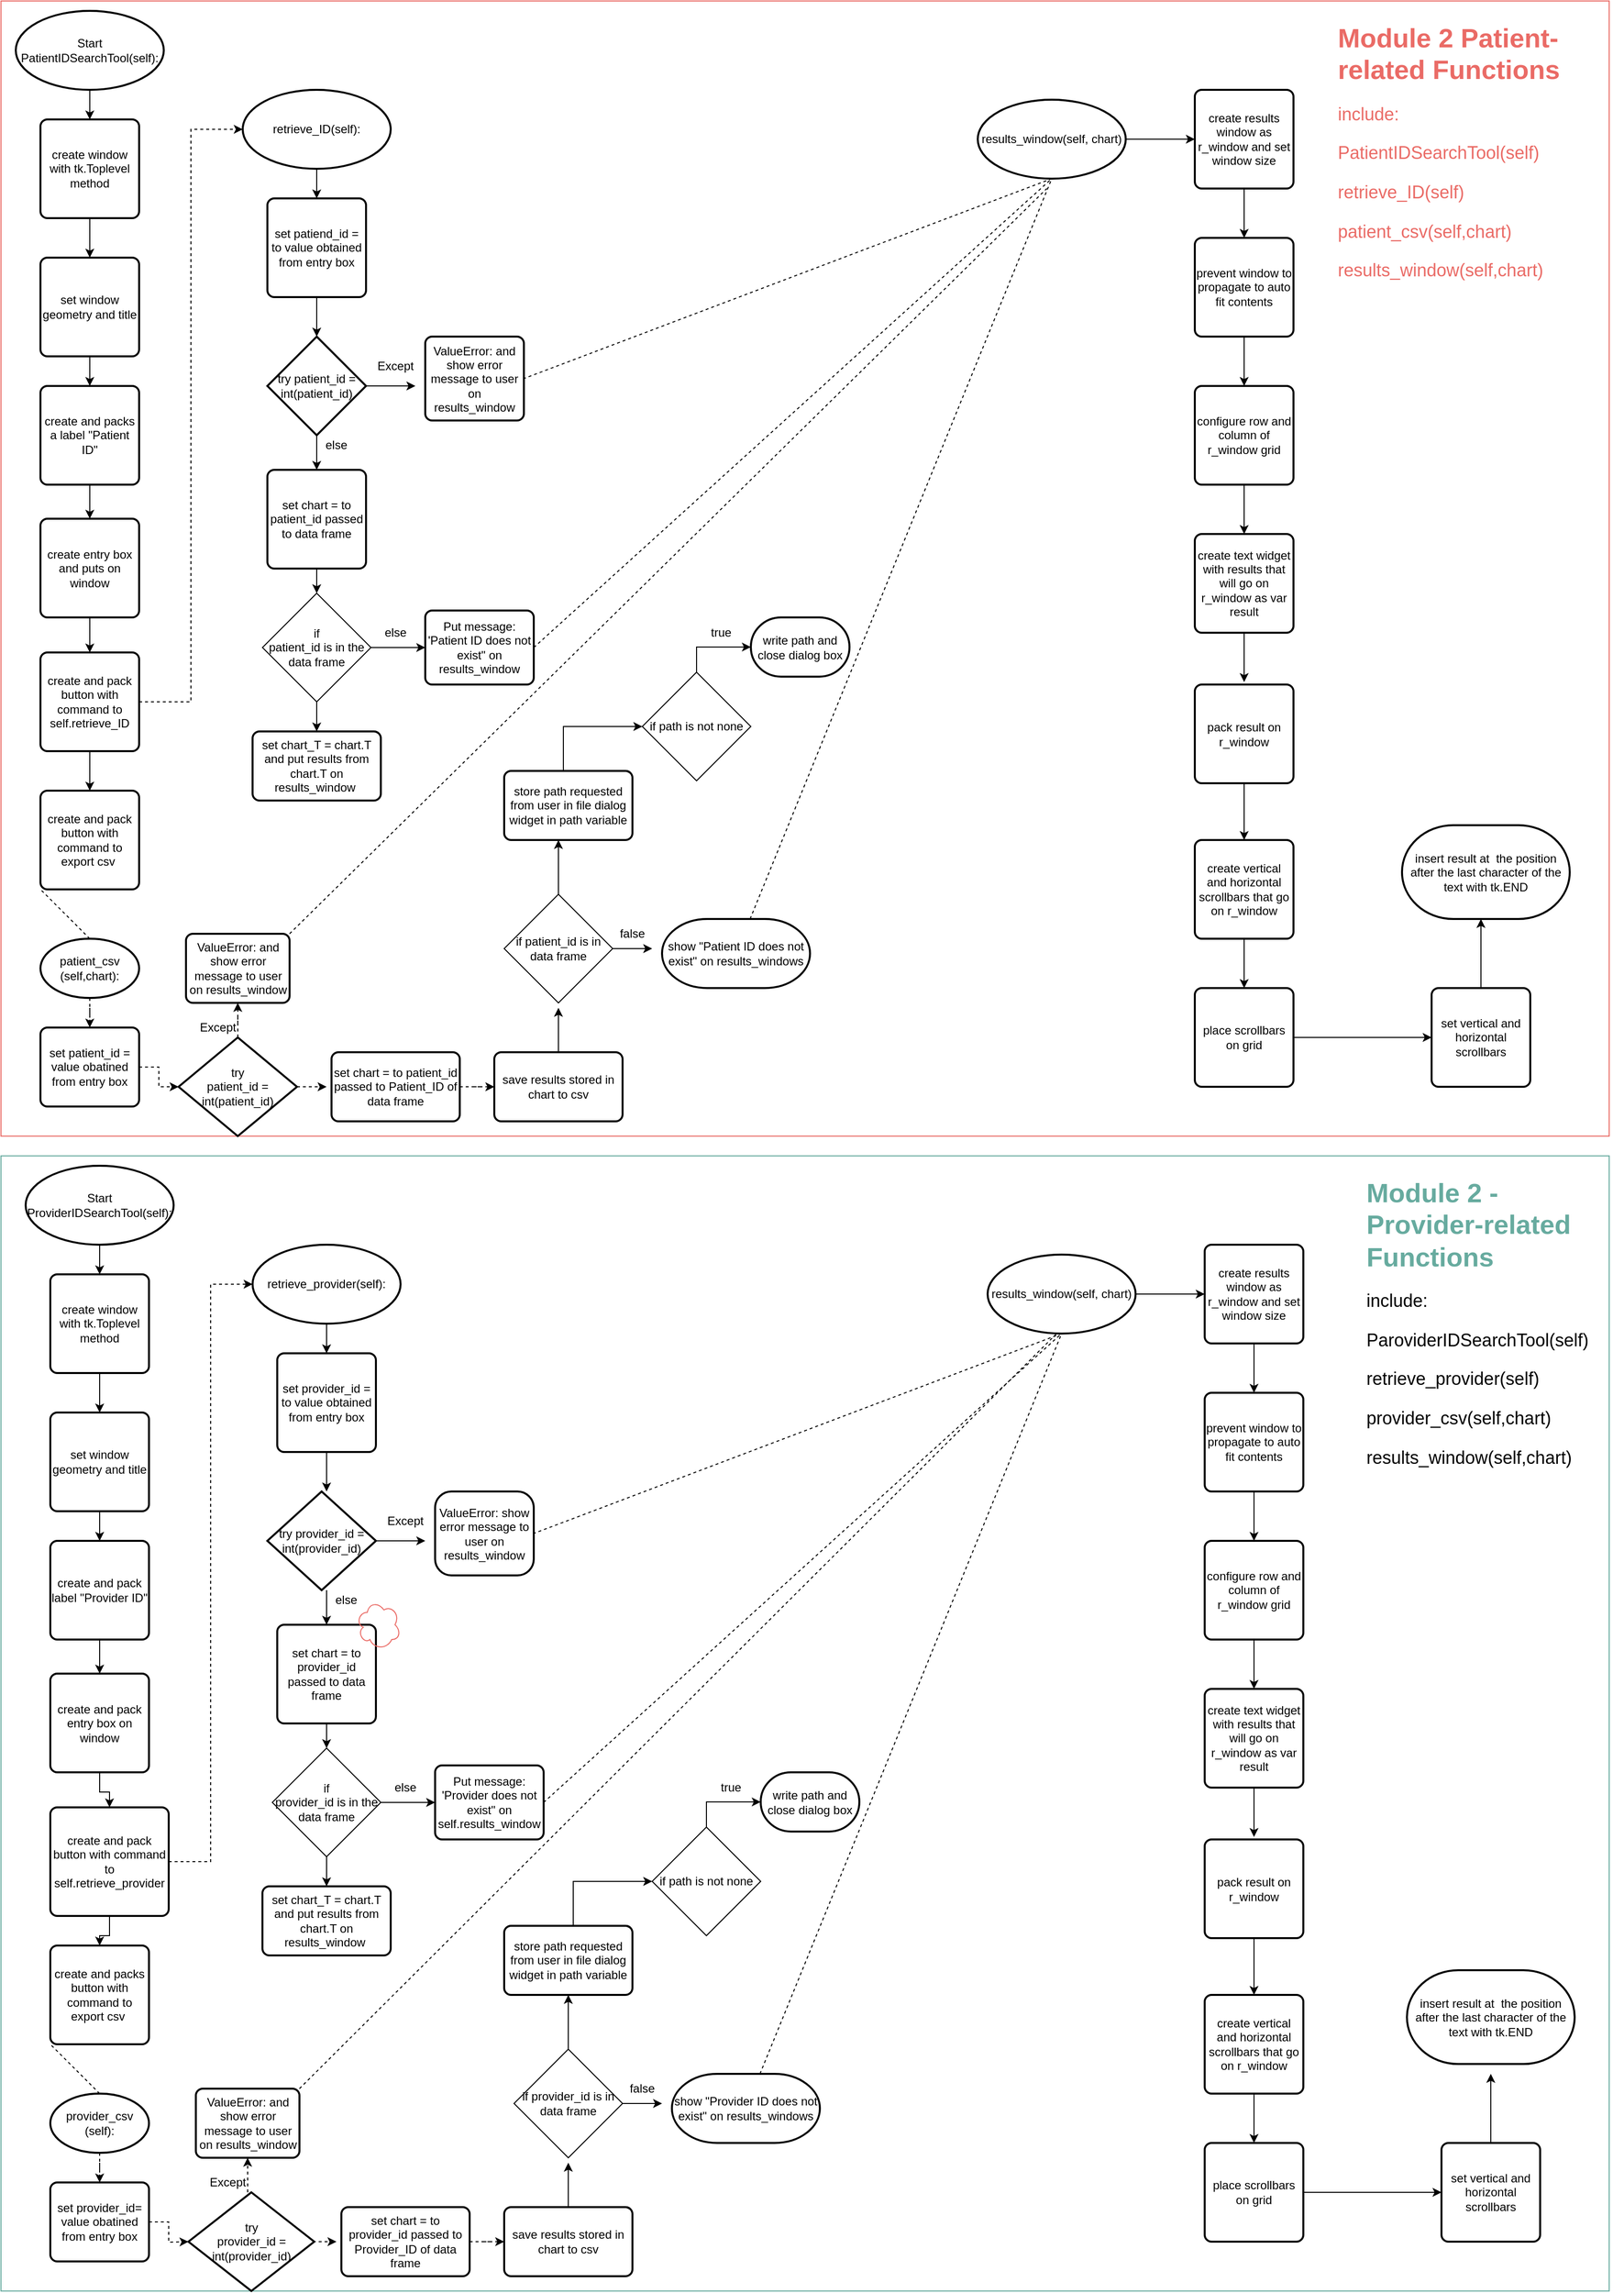 <mxfile version="13.7.7" type="github">
  <diagram id="C5RBs43oDa-KdzZeNtuy" name="Page-1">
    <mxGraphModel dx="2436" dy="1872" grid="1" gridSize="10" guides="1" tooltips="1" connect="1" arrows="1" fold="1" page="1" pageScale="1" pageWidth="827" pageHeight="1169" math="0" shadow="0">
      <root>
        <mxCell id="WIyWlLk6GJQsqaUBKTNV-0" />
        <mxCell id="WIyWlLk6GJQsqaUBKTNV-1" parent="WIyWlLk6GJQsqaUBKTNV-0" />
        <mxCell id="54fz8cjKadsP2ye5OsTs-280" value="&lt;br&gt;" style="rounded=0;whiteSpace=wrap;html=1;sketch=0;fontSize=18;labelBackgroundColor=none;fillColor=none;strokeColor=#67AB9F;" vertex="1" parent="WIyWlLk6GJQsqaUBKTNV-1">
          <mxGeometry x="10" y="1180" width="1630" height="1150" as="geometry" />
        </mxCell>
        <mxCell id="54fz8cjKadsP2ye5OsTs-284" value="&lt;br&gt;&lt;br&gt;&lt;div style=&quot;color: rgb(212 , 212 , 212) ; background-color: rgb(30 , 30 , 30) ; font-family: &amp;#34;consolas&amp;#34; , &amp;#34;courier new&amp;#34; , monospace ; font-weight: normal ; font-size: 14px ; line-height: 19px&quot;&gt;&lt;div&gt;&lt;br&gt;&lt;/div&gt;&lt;/div&gt;&lt;br&gt;" style="rounded=0;whiteSpace=wrap;html=1;sketch=0;fontSize=18;labelBackgroundColor=none;fillColor=none;strokeColor=#EA6B66;" vertex="1" parent="WIyWlLk6GJQsqaUBKTNV-1">
          <mxGeometry x="10" y="10" width="1630" height="1150" as="geometry" />
        </mxCell>
        <mxCell id="54fz8cjKadsP2ye5OsTs-17" style="edgeStyle=orthogonalEdgeStyle;rounded=0;orthogonalLoop=1;jettySize=auto;html=1;entryX=0.5;entryY=0;entryDx=0;entryDy=0;" edge="1" parent="WIyWlLk6GJQsqaUBKTNV-1" source="54fz8cjKadsP2ye5OsTs-0" target="54fz8cjKadsP2ye5OsTs-9">
          <mxGeometry relative="1" as="geometry" />
        </mxCell>
        <mxCell id="54fz8cjKadsP2ye5OsTs-0" value="&lt;div&gt;Start&lt;br&gt;PatientIDSearchTool(self): &lt;br&gt;&lt;/div&gt;" style="strokeWidth=2;html=1;shape=mxgraph.flowchart.start_1;whiteSpace=wrap;" vertex="1" parent="WIyWlLk6GJQsqaUBKTNV-1">
          <mxGeometry x="25" y="20" width="150" height="80" as="geometry" />
        </mxCell>
        <mxCell id="54fz8cjKadsP2ye5OsTs-16" style="edgeStyle=orthogonalEdgeStyle;rounded=0;orthogonalLoop=1;jettySize=auto;html=1;entryX=0.5;entryY=0;entryDx=0;entryDy=0;" edge="1" parent="WIyWlLk6GJQsqaUBKTNV-1" source="54fz8cjKadsP2ye5OsTs-3" target="54fz8cjKadsP2ye5OsTs-7">
          <mxGeometry relative="1" as="geometry" />
        </mxCell>
        <mxCell id="54fz8cjKadsP2ye5OsTs-3" value="create entry box and puts on window" style="rounded=1;whiteSpace=wrap;html=1;absoluteArcSize=1;arcSize=14;strokeWidth=2;" vertex="1" parent="WIyWlLk6GJQsqaUBKTNV-1">
          <mxGeometry x="50" y="534.5" width="100" height="100" as="geometry" />
        </mxCell>
        <mxCell id="54fz8cjKadsP2ye5OsTs-4" value="create and pack button with command to export csv&amp;nbsp; " style="rounded=1;whiteSpace=wrap;html=1;absoluteArcSize=1;arcSize=14;strokeWidth=2;" vertex="1" parent="WIyWlLk6GJQsqaUBKTNV-1">
          <mxGeometry x="50" y="810" width="100" height="100" as="geometry" />
        </mxCell>
        <mxCell id="54fz8cjKadsP2ye5OsTs-20" style="edgeStyle=orthogonalEdgeStyle;rounded=0;orthogonalLoop=1;jettySize=auto;html=1;entryX=0.5;entryY=0;entryDx=0;entryDy=0;" edge="1" parent="WIyWlLk6GJQsqaUBKTNV-1" source="54fz8cjKadsP2ye5OsTs-7" target="54fz8cjKadsP2ye5OsTs-4">
          <mxGeometry relative="1" as="geometry" />
        </mxCell>
        <mxCell id="54fz8cjKadsP2ye5OsTs-50" style="edgeStyle=orthogonalEdgeStyle;rounded=0;orthogonalLoop=1;jettySize=auto;html=1;exitX=1;exitY=0.5;exitDx=0;exitDy=0;entryX=0;entryY=0.5;entryDx=0;entryDy=0;entryPerimeter=0;dashed=1;" edge="1" parent="WIyWlLk6GJQsqaUBKTNV-1" source="54fz8cjKadsP2ye5OsTs-7" target="54fz8cjKadsP2ye5OsTs-23">
          <mxGeometry relative="1" as="geometry" />
        </mxCell>
        <mxCell id="54fz8cjKadsP2ye5OsTs-7" value="&lt;div&gt;create and pack button with command to&lt;/div&gt;&lt;div&gt;self.retrieve_ID &lt;/div&gt;" style="rounded=1;whiteSpace=wrap;html=1;absoluteArcSize=1;arcSize=14;strokeWidth=2;" vertex="1" parent="WIyWlLk6GJQsqaUBKTNV-1">
          <mxGeometry x="50" y="670" width="100" height="100" as="geometry" />
        </mxCell>
        <mxCell id="54fz8cjKadsP2ye5OsTs-14" style="edgeStyle=orthogonalEdgeStyle;rounded=0;orthogonalLoop=1;jettySize=auto;html=1;entryX=0.5;entryY=0;entryDx=0;entryDy=0;" edge="1" parent="WIyWlLk6GJQsqaUBKTNV-1" source="54fz8cjKadsP2ye5OsTs-8" target="54fz8cjKadsP2ye5OsTs-3">
          <mxGeometry relative="1" as="geometry" />
        </mxCell>
        <mxCell id="54fz8cjKadsP2ye5OsTs-8" value="create and packs a label &quot;Patient ID&quot;" style="rounded=1;whiteSpace=wrap;html=1;absoluteArcSize=1;arcSize=14;strokeWidth=2;" vertex="1" parent="WIyWlLk6GJQsqaUBKTNV-1">
          <mxGeometry x="50" y="400" width="100" height="100" as="geometry" />
        </mxCell>
        <mxCell id="54fz8cjKadsP2ye5OsTs-12" style="edgeStyle=orthogonalEdgeStyle;rounded=0;orthogonalLoop=1;jettySize=auto;html=1;entryX=0.5;entryY=0;entryDx=0;entryDy=0;" edge="1" parent="WIyWlLk6GJQsqaUBKTNV-1" source="54fz8cjKadsP2ye5OsTs-9" target="54fz8cjKadsP2ye5OsTs-10">
          <mxGeometry relative="1" as="geometry" />
        </mxCell>
        <mxCell id="54fz8cjKadsP2ye5OsTs-9" value="create window with tk.Toplevel method" style="rounded=1;whiteSpace=wrap;html=1;absoluteArcSize=1;arcSize=14;strokeWidth=2;" vertex="1" parent="WIyWlLk6GJQsqaUBKTNV-1">
          <mxGeometry x="50" y="130" width="100" height="100" as="geometry" />
        </mxCell>
        <mxCell id="54fz8cjKadsP2ye5OsTs-13" style="edgeStyle=orthogonalEdgeStyle;rounded=0;orthogonalLoop=1;jettySize=auto;html=1;entryX=0.5;entryY=0;entryDx=0;entryDy=0;" edge="1" parent="WIyWlLk6GJQsqaUBKTNV-1" source="54fz8cjKadsP2ye5OsTs-10" target="54fz8cjKadsP2ye5OsTs-8">
          <mxGeometry relative="1" as="geometry" />
        </mxCell>
        <mxCell id="54fz8cjKadsP2ye5OsTs-10" value="set window geometry and title" style="rounded=1;whiteSpace=wrap;html=1;absoluteArcSize=1;arcSize=14;strokeWidth=2;" vertex="1" parent="WIyWlLk6GJQsqaUBKTNV-1">
          <mxGeometry x="50" y="270" width="100" height="100" as="geometry" />
        </mxCell>
        <mxCell id="54fz8cjKadsP2ye5OsTs-32" style="edgeStyle=orthogonalEdgeStyle;rounded=0;orthogonalLoop=1;jettySize=auto;html=1;entryX=0.5;entryY=0;entryDx=0;entryDy=0;" edge="1" parent="WIyWlLk6GJQsqaUBKTNV-1" source="54fz8cjKadsP2ye5OsTs-23" target="54fz8cjKadsP2ye5OsTs-24">
          <mxGeometry relative="1" as="geometry" />
        </mxCell>
        <mxCell id="54fz8cjKadsP2ye5OsTs-23" value="&lt;div&gt;retrieve_ID(self): &lt;br&gt;&lt;/div&gt;" style="strokeWidth=2;html=1;shape=mxgraph.flowchart.start_1;whiteSpace=wrap;" vertex="1" parent="WIyWlLk6GJQsqaUBKTNV-1">
          <mxGeometry x="255" y="100" width="150" height="80" as="geometry" />
        </mxCell>
        <mxCell id="54fz8cjKadsP2ye5OsTs-31" style="edgeStyle=orthogonalEdgeStyle;rounded=0;orthogonalLoop=1;jettySize=auto;html=1;entryX=0.5;entryY=0;entryDx=0;entryDy=0;" edge="1" parent="WIyWlLk6GJQsqaUBKTNV-1" source="54fz8cjKadsP2ye5OsTs-24">
          <mxGeometry relative="1" as="geometry">
            <mxPoint x="330" y="350" as="targetPoint" />
          </mxGeometry>
        </mxCell>
        <mxCell id="54fz8cjKadsP2ye5OsTs-24" value="set patiend_id = to value obtained from entry box " style="rounded=1;whiteSpace=wrap;html=1;absoluteArcSize=1;arcSize=14;strokeWidth=2;" vertex="1" parent="WIyWlLk6GJQsqaUBKTNV-1">
          <mxGeometry x="280" y="210" width="100" height="100" as="geometry" />
        </mxCell>
        <mxCell id="54fz8cjKadsP2ye5OsTs-29" style="edgeStyle=orthogonalEdgeStyle;rounded=0;orthogonalLoop=1;jettySize=auto;html=1;entryX=0.5;entryY=0;entryDx=0;entryDy=0;" edge="1" parent="WIyWlLk6GJQsqaUBKTNV-1" source="54fz8cjKadsP2ye5OsTs-27">
          <mxGeometry relative="1" as="geometry">
            <mxPoint x="330" y="610" as="targetPoint" />
          </mxGeometry>
        </mxCell>
        <mxCell id="54fz8cjKadsP2ye5OsTs-27" value="set chart = to patient_id passed to data frame " style="rounded=1;whiteSpace=wrap;html=1;absoluteArcSize=1;arcSize=14;strokeWidth=2;" vertex="1" parent="WIyWlLk6GJQsqaUBKTNV-1">
          <mxGeometry x="280" y="485" width="100" height="100" as="geometry" />
        </mxCell>
        <mxCell id="54fz8cjKadsP2ye5OsTs-30" style="edgeStyle=orthogonalEdgeStyle;rounded=0;orthogonalLoop=1;jettySize=auto;html=1;entryX=0.5;entryY=0;entryDx=0;entryDy=0;" edge="1" parent="WIyWlLk6GJQsqaUBKTNV-1" target="54fz8cjKadsP2ye5OsTs-27">
          <mxGeometry relative="1" as="geometry">
            <mxPoint x="330" y="450" as="sourcePoint" />
          </mxGeometry>
        </mxCell>
        <mxCell id="54fz8cjKadsP2ye5OsTs-34" style="edgeStyle=orthogonalEdgeStyle;rounded=0;orthogonalLoop=1;jettySize=auto;html=1;" edge="1" parent="WIyWlLk6GJQsqaUBKTNV-1" source="54fz8cjKadsP2ye5OsTs-33">
          <mxGeometry relative="1" as="geometry">
            <mxPoint x="430" y="400" as="targetPoint" />
          </mxGeometry>
        </mxCell>
        <mxCell id="54fz8cjKadsP2ye5OsTs-33" value="try patient_id = int(patient_id)" style="strokeWidth=2;html=1;shape=mxgraph.flowchart.decision;whiteSpace=wrap;" vertex="1" parent="WIyWlLk6GJQsqaUBKTNV-1">
          <mxGeometry x="280" y="350" width="100" height="100" as="geometry" />
        </mxCell>
        <mxCell id="54fz8cjKadsP2ye5OsTs-36" value="Except" style="text;html=1;strokeColor=none;fillColor=none;align=center;verticalAlign=middle;whiteSpace=wrap;rounded=0;" vertex="1" parent="WIyWlLk6GJQsqaUBKTNV-1">
          <mxGeometry x="390" y="370" width="40" height="20" as="geometry" />
        </mxCell>
        <mxCell id="54fz8cjKadsP2ye5OsTs-38" value="ValueError: and show error message to user on results_window" style="rounded=1;whiteSpace=wrap;html=1;absoluteArcSize=1;arcSize=14;strokeWidth=2;" vertex="1" parent="WIyWlLk6GJQsqaUBKTNV-1">
          <mxGeometry x="440" y="350" width="100" height="85" as="geometry" />
        </mxCell>
        <mxCell id="54fz8cjKadsP2ye5OsTs-39" value="else" style="text;html=1;strokeColor=none;fillColor=none;align=center;verticalAlign=middle;whiteSpace=wrap;rounded=0;" vertex="1" parent="WIyWlLk6GJQsqaUBKTNV-1">
          <mxGeometry x="330" y="435" width="40" height="50" as="geometry" />
        </mxCell>
        <mxCell id="54fz8cjKadsP2ye5OsTs-42" style="edgeStyle=orthogonalEdgeStyle;rounded=0;orthogonalLoop=1;jettySize=auto;html=1;" edge="1" parent="WIyWlLk6GJQsqaUBKTNV-1" source="54fz8cjKadsP2ye5OsTs-41">
          <mxGeometry relative="1" as="geometry">
            <mxPoint x="330" y="750" as="targetPoint" />
          </mxGeometry>
        </mxCell>
        <mxCell id="54fz8cjKadsP2ye5OsTs-45" style="edgeStyle=orthogonalEdgeStyle;rounded=0;orthogonalLoop=1;jettySize=auto;html=1;" edge="1" parent="WIyWlLk6GJQsqaUBKTNV-1" source="54fz8cjKadsP2ye5OsTs-41" target="54fz8cjKadsP2ye5OsTs-44">
          <mxGeometry relative="1" as="geometry" />
        </mxCell>
        <mxCell id="54fz8cjKadsP2ye5OsTs-41" value="&lt;div&gt;if &lt;br&gt;&lt;/div&gt;&lt;div&gt;patient_id is in the data frame &lt;/div&gt;" style="rhombus;whiteSpace=wrap;html=1;" vertex="1" parent="WIyWlLk6GJQsqaUBKTNV-1">
          <mxGeometry x="275" y="610" width="110" height="110" as="geometry" />
        </mxCell>
        <mxCell id="54fz8cjKadsP2ye5OsTs-43" value="&lt;div&gt;set chart_T = chart.T&lt;/div&gt;&lt;div&gt;and put results from chart.T on results_window&amp;nbsp; &lt;/div&gt;" style="rounded=1;whiteSpace=wrap;html=1;absoluteArcSize=1;arcSize=14;strokeWidth=2;" vertex="1" parent="WIyWlLk6GJQsqaUBKTNV-1">
          <mxGeometry x="265" y="750" width="130" height="70" as="geometry" />
        </mxCell>
        <mxCell id="54fz8cjKadsP2ye5OsTs-44" value="Put message: &#39;Patient ID does not exist&quot; on results_window" style="rounded=1;whiteSpace=wrap;html=1;absoluteArcSize=1;arcSize=14;strokeWidth=2;" vertex="1" parent="WIyWlLk6GJQsqaUBKTNV-1">
          <mxGeometry x="440" y="627.5" width="110" height="75" as="geometry" />
        </mxCell>
        <mxCell id="54fz8cjKadsP2ye5OsTs-46" value="else" style="text;html=1;strokeColor=none;fillColor=none;align=center;verticalAlign=middle;whiteSpace=wrap;rounded=0;" vertex="1" parent="WIyWlLk6GJQsqaUBKTNV-1">
          <mxGeometry x="390" y="640" width="40" height="20" as="geometry" />
        </mxCell>
        <mxCell id="54fz8cjKadsP2ye5OsTs-56" style="edgeStyle=orthogonalEdgeStyle;rounded=0;orthogonalLoop=1;jettySize=auto;html=1;entryX=0.5;entryY=0;entryDx=0;entryDy=0;dashed=1;" edge="1" parent="WIyWlLk6GJQsqaUBKTNV-1" source="54fz8cjKadsP2ye5OsTs-48" target="54fz8cjKadsP2ye5OsTs-51">
          <mxGeometry relative="1" as="geometry" />
        </mxCell>
        <mxCell id="54fz8cjKadsP2ye5OsTs-48" value="&lt;div&gt;patient_csv&lt;/div&gt;&lt;div&gt;(self,chart):&lt;/div&gt;" style="strokeWidth=2;html=1;shape=mxgraph.flowchart.start_1;whiteSpace=wrap;" vertex="1" parent="WIyWlLk6GJQsqaUBKTNV-1">
          <mxGeometry x="50" y="960" width="100" height="60" as="geometry" />
        </mxCell>
        <mxCell id="54fz8cjKadsP2ye5OsTs-58" style="edgeStyle=orthogonalEdgeStyle;rounded=0;orthogonalLoop=1;jettySize=auto;html=1;dashed=1;" edge="1" parent="WIyWlLk6GJQsqaUBKTNV-1" source="54fz8cjKadsP2ye5OsTs-51" target="54fz8cjKadsP2ye5OsTs-57">
          <mxGeometry relative="1" as="geometry" />
        </mxCell>
        <mxCell id="54fz8cjKadsP2ye5OsTs-51" value="set patient_id = value obatined from entry box" style="rounded=1;whiteSpace=wrap;html=1;absoluteArcSize=1;arcSize=14;strokeWidth=2;" vertex="1" parent="WIyWlLk6GJQsqaUBKTNV-1">
          <mxGeometry x="50" y="1050" width="100" height="80" as="geometry" />
        </mxCell>
        <mxCell id="54fz8cjKadsP2ye5OsTs-52" value="ValueError: and show error message to user on results_window" style="rounded=1;whiteSpace=wrap;html=1;absoluteArcSize=1;arcSize=14;strokeWidth=2;" vertex="1" parent="WIyWlLk6GJQsqaUBKTNV-1">
          <mxGeometry x="197.5" y="955" width="105" height="70" as="geometry" />
        </mxCell>
        <mxCell id="54fz8cjKadsP2ye5OsTs-68" style="edgeStyle=orthogonalEdgeStyle;rounded=0;orthogonalLoop=1;jettySize=auto;html=1;" edge="1" parent="WIyWlLk6GJQsqaUBKTNV-1" source="54fz8cjKadsP2ye5OsTs-54">
          <mxGeometry relative="1" as="geometry">
            <mxPoint x="575" y="1030" as="targetPoint" />
          </mxGeometry>
        </mxCell>
        <mxCell id="54fz8cjKadsP2ye5OsTs-54" value="save results stored in chart to csv" style="rounded=1;whiteSpace=wrap;html=1;absoluteArcSize=1;arcSize=14;strokeWidth=2;" vertex="1" parent="WIyWlLk6GJQsqaUBKTNV-1">
          <mxGeometry x="510" y="1075" width="130" height="70" as="geometry" />
        </mxCell>
        <mxCell id="54fz8cjKadsP2ye5OsTs-65" style="edgeStyle=orthogonalEdgeStyle;rounded=0;orthogonalLoop=1;jettySize=auto;html=1;entryX=0;entryY=0.5;entryDx=0;entryDy=0;dashed=1;" edge="1" parent="WIyWlLk6GJQsqaUBKTNV-1" source="54fz8cjKadsP2ye5OsTs-55" target="54fz8cjKadsP2ye5OsTs-54">
          <mxGeometry relative="1" as="geometry" />
        </mxCell>
        <mxCell id="54fz8cjKadsP2ye5OsTs-55" value="set chart = to patient_id passed to Patient_ID of data frame" style="rounded=1;whiteSpace=wrap;html=1;absoluteArcSize=1;arcSize=14;strokeWidth=2;" vertex="1" parent="WIyWlLk6GJQsqaUBKTNV-1">
          <mxGeometry x="345" y="1075" width="130" height="70" as="geometry" />
        </mxCell>
        <mxCell id="54fz8cjKadsP2ye5OsTs-59" style="edgeStyle=orthogonalEdgeStyle;rounded=0;orthogonalLoop=1;jettySize=auto;html=1;entryX=0.5;entryY=1;entryDx=0;entryDy=0;dashed=1;" edge="1" parent="WIyWlLk6GJQsqaUBKTNV-1" source="54fz8cjKadsP2ye5OsTs-57" target="54fz8cjKadsP2ye5OsTs-52">
          <mxGeometry relative="1" as="geometry" />
        </mxCell>
        <mxCell id="54fz8cjKadsP2ye5OsTs-64" style="edgeStyle=orthogonalEdgeStyle;rounded=0;orthogonalLoop=1;jettySize=auto;html=1;dashed=1;" edge="1" parent="WIyWlLk6GJQsqaUBKTNV-1" source="54fz8cjKadsP2ye5OsTs-57">
          <mxGeometry relative="1" as="geometry">
            <mxPoint x="340" y="1110" as="targetPoint" />
          </mxGeometry>
        </mxCell>
        <mxCell id="54fz8cjKadsP2ye5OsTs-57" value="&lt;div&gt;try&lt;/div&gt;&lt;div&gt;patient_id = int(patient_id)&lt;br&gt;&lt;/div&gt;" style="strokeWidth=2;html=1;shape=mxgraph.flowchart.decision;whiteSpace=wrap;" vertex="1" parent="WIyWlLk6GJQsqaUBKTNV-1">
          <mxGeometry x="190" y="1060" width="120" height="100" as="geometry" />
        </mxCell>
        <mxCell id="54fz8cjKadsP2ye5OsTs-60" value="Except" style="text;html=1;strokeColor=none;fillColor=none;align=center;verticalAlign=middle;whiteSpace=wrap;rounded=0;" vertex="1" parent="WIyWlLk6GJQsqaUBKTNV-1">
          <mxGeometry x="210" y="1040" width="40" height="20" as="geometry" />
        </mxCell>
        <mxCell id="54fz8cjKadsP2ye5OsTs-71" style="edgeStyle=orthogonalEdgeStyle;rounded=0;orthogonalLoop=1;jettySize=auto;html=1;entryX=0;entryY=0.5;entryDx=0;entryDy=0;" edge="1" parent="WIyWlLk6GJQsqaUBKTNV-1" source="54fz8cjKadsP2ye5OsTs-66">
          <mxGeometry relative="1" as="geometry">
            <mxPoint x="670" y="970" as="targetPoint" />
          </mxGeometry>
        </mxCell>
        <mxCell id="54fz8cjKadsP2ye5OsTs-74" style="edgeStyle=orthogonalEdgeStyle;rounded=0;orthogonalLoop=1;jettySize=auto;html=1;" edge="1" parent="WIyWlLk6GJQsqaUBKTNV-1" source="54fz8cjKadsP2ye5OsTs-66">
          <mxGeometry relative="1" as="geometry">
            <mxPoint x="575" y="860" as="targetPoint" />
          </mxGeometry>
        </mxCell>
        <mxCell id="54fz8cjKadsP2ye5OsTs-66" value="if patient_id is in data frame" style="rhombus;whiteSpace=wrap;html=1;" vertex="1" parent="WIyWlLk6GJQsqaUBKTNV-1">
          <mxGeometry x="520" y="915" width="110" height="110" as="geometry" />
        </mxCell>
        <mxCell id="54fz8cjKadsP2ye5OsTs-67" value="" style="endArrow=none;dashed=1;html=1;entryX=0;entryY=1;entryDx=0;entryDy=0;exitX=0.5;exitY=0;exitDx=0;exitDy=0;exitPerimeter=0;" edge="1" parent="WIyWlLk6GJQsqaUBKTNV-1" source="54fz8cjKadsP2ye5OsTs-48" target="54fz8cjKadsP2ye5OsTs-4">
          <mxGeometry width="50" height="50" relative="1" as="geometry">
            <mxPoint x="-30" y="980" as="sourcePoint" />
            <mxPoint x="20" y="930" as="targetPoint" />
          </mxGeometry>
        </mxCell>
        <mxCell id="54fz8cjKadsP2ye5OsTs-72" value="false" style="text;html=1;strokeColor=none;fillColor=none;align=center;verticalAlign=middle;whiteSpace=wrap;rounded=0;" vertex="1" parent="WIyWlLk6GJQsqaUBKTNV-1">
          <mxGeometry x="630" y="930" width="40" height="50" as="geometry" />
        </mxCell>
        <mxCell id="54fz8cjKadsP2ye5OsTs-79" style="edgeStyle=orthogonalEdgeStyle;rounded=0;orthogonalLoop=1;jettySize=auto;html=1;" edge="1" parent="WIyWlLk6GJQsqaUBKTNV-1" target="54fz8cjKadsP2ye5OsTs-78">
          <mxGeometry relative="1" as="geometry">
            <mxPoint x="580" y="790" as="sourcePoint" />
            <Array as="points">
              <mxPoint x="580" y="745" />
            </Array>
          </mxGeometry>
        </mxCell>
        <mxCell id="54fz8cjKadsP2ye5OsTs-93" style="edgeStyle=orthogonalEdgeStyle;rounded=0;orthogonalLoop=1;jettySize=auto;html=1;entryX=0;entryY=0.5;entryDx=0;entryDy=0;entryPerimeter=0;" edge="1" parent="WIyWlLk6GJQsqaUBKTNV-1" source="54fz8cjKadsP2ye5OsTs-78" target="54fz8cjKadsP2ye5OsTs-83">
          <mxGeometry relative="1" as="geometry">
            <Array as="points">
              <mxPoint x="715" y="664" />
            </Array>
          </mxGeometry>
        </mxCell>
        <mxCell id="54fz8cjKadsP2ye5OsTs-78" value="if path is not none" style="rhombus;whiteSpace=wrap;html=1;" vertex="1" parent="WIyWlLk6GJQsqaUBKTNV-1">
          <mxGeometry x="660" y="690" width="110" height="110" as="geometry" />
        </mxCell>
        <mxCell id="54fz8cjKadsP2ye5OsTs-82" value="true" style="text;html=1;strokeColor=none;fillColor=none;align=center;verticalAlign=middle;whiteSpace=wrap;rounded=0;" vertex="1" parent="WIyWlLk6GJQsqaUBKTNV-1">
          <mxGeometry x="720" y="640" width="40" height="20" as="geometry" />
        </mxCell>
        <mxCell id="54fz8cjKadsP2ye5OsTs-83" value="write path and close dialog box" style="strokeWidth=2;html=1;shape=mxgraph.flowchart.terminator;whiteSpace=wrap;" vertex="1" parent="WIyWlLk6GJQsqaUBKTNV-1">
          <mxGeometry x="770" y="634.5" width="100" height="60" as="geometry" />
        </mxCell>
        <mxCell id="54fz8cjKadsP2ye5OsTs-85" value="show &quot;Patient ID does not exist&quot; on results_windows" style="strokeWidth=2;html=1;shape=mxgraph.flowchart.terminator;whiteSpace=wrap;" vertex="1" parent="WIyWlLk6GJQsqaUBKTNV-1">
          <mxGeometry x="680" y="940" width="150" height="70" as="geometry" />
        </mxCell>
        <mxCell id="54fz8cjKadsP2ye5OsTs-109" style="edgeStyle=orthogonalEdgeStyle;rounded=0;orthogonalLoop=1;jettySize=auto;html=1;entryX=0;entryY=0.5;entryDx=0;entryDy=0;" edge="1" parent="WIyWlLk6GJQsqaUBKTNV-1" source="54fz8cjKadsP2ye5OsTs-86" target="54fz8cjKadsP2ye5OsTs-98">
          <mxGeometry relative="1" as="geometry" />
        </mxCell>
        <mxCell id="54fz8cjKadsP2ye5OsTs-86" value="results_window(self, chart)" style="strokeWidth=2;html=1;shape=mxgraph.flowchart.start_1;whiteSpace=wrap;" vertex="1" parent="WIyWlLk6GJQsqaUBKTNV-1">
          <mxGeometry x="1000" y="110" width="150" height="80" as="geometry" />
        </mxCell>
        <mxCell id="54fz8cjKadsP2ye5OsTs-88" value="" style="endArrow=none;dashed=1;html=1;entryX=1;entryY=0.5;entryDx=0;entryDy=0;" edge="1" parent="WIyWlLk6GJQsqaUBKTNV-1" target="54fz8cjKadsP2ye5OsTs-38">
          <mxGeometry width="50" height="50" relative="1" as="geometry">
            <mxPoint x="1075" y="190" as="sourcePoint" />
            <mxPoint x="300" y="420" as="targetPoint" />
          </mxGeometry>
        </mxCell>
        <mxCell id="54fz8cjKadsP2ye5OsTs-90" value="" style="endArrow=none;dashed=1;html=1;exitX=1;exitY=0.5;exitDx=0;exitDy=0;entryX=0.5;entryY=1;entryDx=0;entryDy=0;entryPerimeter=0;" edge="1" parent="WIyWlLk6GJQsqaUBKTNV-1" source="54fz8cjKadsP2ye5OsTs-44" target="54fz8cjKadsP2ye5OsTs-86">
          <mxGeometry width="50" height="50" relative="1" as="geometry">
            <mxPoint x="640" y="540" as="sourcePoint" />
            <mxPoint x="690" y="490" as="targetPoint" />
          </mxGeometry>
        </mxCell>
        <mxCell id="54fz8cjKadsP2ye5OsTs-91" value="" style="endArrow=none;dashed=1;html=1;" edge="1" parent="WIyWlLk6GJQsqaUBKTNV-1" source="54fz8cjKadsP2ye5OsTs-85">
          <mxGeometry width="50" height="50" relative="1" as="geometry">
            <mxPoint x="640" y="740" as="sourcePoint" />
            <mxPoint x="1075" y="190" as="targetPoint" />
          </mxGeometry>
        </mxCell>
        <mxCell id="54fz8cjKadsP2ye5OsTs-114" style="edgeStyle=orthogonalEdgeStyle;rounded=0;orthogonalLoop=1;jettySize=auto;html=1;entryX=0.5;entryY=0;entryDx=0;entryDy=0;" edge="1" parent="WIyWlLk6GJQsqaUBKTNV-1" source="54fz8cjKadsP2ye5OsTs-94" target="54fz8cjKadsP2ye5OsTs-104">
          <mxGeometry relative="1" as="geometry" />
        </mxCell>
        <mxCell id="54fz8cjKadsP2ye5OsTs-94" value="pack result on r_window" style="rounded=1;whiteSpace=wrap;html=1;absoluteArcSize=1;arcSize=14;strokeWidth=2;" vertex="1" parent="WIyWlLk6GJQsqaUBKTNV-1">
          <mxGeometry x="1220" y="702.5" width="100" height="100" as="geometry" />
        </mxCell>
        <mxCell id="54fz8cjKadsP2ye5OsTs-113" style="edgeStyle=orthogonalEdgeStyle;rounded=0;orthogonalLoop=1;jettySize=auto;html=1;" edge="1" parent="WIyWlLk6GJQsqaUBKTNV-1" source="54fz8cjKadsP2ye5OsTs-95">
          <mxGeometry relative="1" as="geometry">
            <mxPoint x="1270" y="700" as="targetPoint" />
          </mxGeometry>
        </mxCell>
        <mxCell id="54fz8cjKadsP2ye5OsTs-95" value="create text widget with results that will go on r_window as var result" style="rounded=1;whiteSpace=wrap;html=1;absoluteArcSize=1;arcSize=14;strokeWidth=2;" vertex="1" parent="WIyWlLk6GJQsqaUBKTNV-1">
          <mxGeometry x="1220" y="550" width="100" height="100" as="geometry" />
        </mxCell>
        <mxCell id="54fz8cjKadsP2ye5OsTs-112" style="edgeStyle=orthogonalEdgeStyle;rounded=0;orthogonalLoop=1;jettySize=auto;html=1;entryX=0.5;entryY=0;entryDx=0;entryDy=0;" edge="1" parent="WIyWlLk6GJQsqaUBKTNV-1" source="54fz8cjKadsP2ye5OsTs-96" target="54fz8cjKadsP2ye5OsTs-95">
          <mxGeometry relative="1" as="geometry" />
        </mxCell>
        <mxCell id="54fz8cjKadsP2ye5OsTs-96" value="configure row and column of r_window grid" style="rounded=1;whiteSpace=wrap;html=1;absoluteArcSize=1;arcSize=14;strokeWidth=2;" vertex="1" parent="WIyWlLk6GJQsqaUBKTNV-1">
          <mxGeometry x="1220" y="400" width="100" height="100" as="geometry" />
        </mxCell>
        <mxCell id="54fz8cjKadsP2ye5OsTs-111" style="edgeStyle=orthogonalEdgeStyle;rounded=0;orthogonalLoop=1;jettySize=auto;html=1;entryX=0.5;entryY=0;entryDx=0;entryDy=0;" edge="1" parent="WIyWlLk6GJQsqaUBKTNV-1" source="54fz8cjKadsP2ye5OsTs-97" target="54fz8cjKadsP2ye5OsTs-96">
          <mxGeometry relative="1" as="geometry" />
        </mxCell>
        <mxCell id="54fz8cjKadsP2ye5OsTs-97" value="prevent window to propagate to auto fit contents" style="rounded=1;whiteSpace=wrap;html=1;absoluteArcSize=1;arcSize=14;strokeWidth=2;" vertex="1" parent="WIyWlLk6GJQsqaUBKTNV-1">
          <mxGeometry x="1220" y="250" width="100" height="100" as="geometry" />
        </mxCell>
        <mxCell id="54fz8cjKadsP2ye5OsTs-110" style="edgeStyle=orthogonalEdgeStyle;rounded=0;orthogonalLoop=1;jettySize=auto;html=1;entryX=0.5;entryY=0;entryDx=0;entryDy=0;" edge="1" parent="WIyWlLk6GJQsqaUBKTNV-1" source="54fz8cjKadsP2ye5OsTs-98" target="54fz8cjKadsP2ye5OsTs-97">
          <mxGeometry relative="1" as="geometry" />
        </mxCell>
        <mxCell id="54fz8cjKadsP2ye5OsTs-98" value="create results window as r_window and set window size" style="rounded=1;whiteSpace=wrap;html=1;absoluteArcSize=1;arcSize=14;strokeWidth=2;" vertex="1" parent="WIyWlLk6GJQsqaUBKTNV-1">
          <mxGeometry x="1220" y="100" width="100" height="100" as="geometry" />
        </mxCell>
        <mxCell id="54fz8cjKadsP2ye5OsTs-115" style="edgeStyle=orthogonalEdgeStyle;rounded=0;orthogonalLoop=1;jettySize=auto;html=1;entryX=0.5;entryY=0;entryDx=0;entryDy=0;" edge="1" parent="WIyWlLk6GJQsqaUBKTNV-1" source="54fz8cjKadsP2ye5OsTs-104" target="54fz8cjKadsP2ye5OsTs-105">
          <mxGeometry relative="1" as="geometry" />
        </mxCell>
        <mxCell id="54fz8cjKadsP2ye5OsTs-104" value="create vertical and horizontal scrollbars that go on r_window " style="rounded=1;whiteSpace=wrap;html=1;absoluteArcSize=1;arcSize=14;strokeWidth=2;" vertex="1" parent="WIyWlLk6GJQsqaUBKTNV-1">
          <mxGeometry x="1220" y="860" width="100" height="100" as="geometry" />
        </mxCell>
        <mxCell id="54fz8cjKadsP2ye5OsTs-116" style="edgeStyle=orthogonalEdgeStyle;rounded=0;orthogonalLoop=1;jettySize=auto;html=1;" edge="1" parent="WIyWlLk6GJQsqaUBKTNV-1" source="54fz8cjKadsP2ye5OsTs-105" target="54fz8cjKadsP2ye5OsTs-108">
          <mxGeometry relative="1" as="geometry" />
        </mxCell>
        <mxCell id="54fz8cjKadsP2ye5OsTs-105" value="place scrollbars on grid" style="rounded=1;whiteSpace=wrap;html=1;absoluteArcSize=1;arcSize=14;strokeWidth=2;" vertex="1" parent="WIyWlLk6GJQsqaUBKTNV-1">
          <mxGeometry x="1220" y="1010" width="100" height="100" as="geometry" />
        </mxCell>
        <mxCell id="54fz8cjKadsP2ye5OsTs-117" style="edgeStyle=orthogonalEdgeStyle;rounded=0;orthogonalLoop=1;jettySize=auto;html=1;entryX=0.5;entryY=1;entryDx=0;entryDy=0;" edge="1" parent="WIyWlLk6GJQsqaUBKTNV-1" source="54fz8cjKadsP2ye5OsTs-108">
          <mxGeometry relative="1" as="geometry">
            <mxPoint x="1510" y="940.0" as="targetPoint" />
          </mxGeometry>
        </mxCell>
        <mxCell id="54fz8cjKadsP2ye5OsTs-108" value="set vertical and horizontal scrollbars " style="rounded=1;whiteSpace=wrap;html=1;absoluteArcSize=1;arcSize=14;strokeWidth=2;" vertex="1" parent="WIyWlLk6GJQsqaUBKTNV-1">
          <mxGeometry x="1460" y="1010" width="100" height="100" as="geometry" />
        </mxCell>
        <mxCell id="54fz8cjKadsP2ye5OsTs-118" value="insert result at&amp;nbsp; &lt;span class=&quot;aCOpRe&quot;&gt;&lt;span&gt;the position after the last character of the text with tk.END&lt;br&gt;&lt;/span&gt;&lt;/span&gt;" style="strokeWidth=2;html=1;shape=mxgraph.flowchart.terminator;whiteSpace=wrap;" vertex="1" parent="WIyWlLk6GJQsqaUBKTNV-1">
          <mxGeometry x="1430" y="845" width="170" height="95" as="geometry" />
        </mxCell>
        <mxCell id="54fz8cjKadsP2ye5OsTs-197" style="edgeStyle=orthogonalEdgeStyle;rounded=0;orthogonalLoop=1;jettySize=auto;html=1;entryX=0.5;entryY=0;entryDx=0;entryDy=0;" edge="1" source="54fz8cjKadsP2ye5OsTs-198" target="54fz8cjKadsP2ye5OsTs-208" parent="WIyWlLk6GJQsqaUBKTNV-1">
          <mxGeometry relative="1" as="geometry" />
        </mxCell>
        <mxCell id="54fz8cjKadsP2ye5OsTs-198" value="&lt;div&gt;Start&lt;br&gt;ProviderIDSearchTool(self): &lt;br&gt;&lt;/div&gt;" style="strokeWidth=2;html=1;shape=mxgraph.flowchart.start_1;whiteSpace=wrap;" vertex="1" parent="WIyWlLk6GJQsqaUBKTNV-1">
          <mxGeometry x="35" y="1190" width="150" height="80" as="geometry" />
        </mxCell>
        <mxCell id="54fz8cjKadsP2ye5OsTs-199" style="edgeStyle=orthogonalEdgeStyle;rounded=0;orthogonalLoop=1;jettySize=auto;html=1;entryX=0.5;entryY=0;entryDx=0;entryDy=0;" edge="1" source="54fz8cjKadsP2ye5OsTs-200" target="54fz8cjKadsP2ye5OsTs-204" parent="WIyWlLk6GJQsqaUBKTNV-1">
          <mxGeometry relative="1" as="geometry" />
        </mxCell>
        <mxCell id="54fz8cjKadsP2ye5OsTs-200" value="create and pack entry box on window" style="rounded=1;whiteSpace=wrap;html=1;absoluteArcSize=1;arcSize=14;strokeWidth=2;" vertex="1" parent="WIyWlLk6GJQsqaUBKTNV-1">
          <mxGeometry x="60" y="1704.5" width="100" height="100" as="geometry" />
        </mxCell>
        <mxCell id="54fz8cjKadsP2ye5OsTs-201" value="create and packs button with command to export csv&amp;nbsp; " style="rounded=1;whiteSpace=wrap;html=1;absoluteArcSize=1;arcSize=14;strokeWidth=2;" vertex="1" parent="WIyWlLk6GJQsqaUBKTNV-1">
          <mxGeometry x="60" y="1980" width="100" height="100" as="geometry" />
        </mxCell>
        <mxCell id="54fz8cjKadsP2ye5OsTs-202" style="edgeStyle=orthogonalEdgeStyle;rounded=0;orthogonalLoop=1;jettySize=auto;html=1;entryX=0.5;entryY=0;entryDx=0;entryDy=0;" edge="1" source="54fz8cjKadsP2ye5OsTs-204" target="54fz8cjKadsP2ye5OsTs-201" parent="WIyWlLk6GJQsqaUBKTNV-1">
          <mxGeometry relative="1" as="geometry" />
        </mxCell>
        <mxCell id="54fz8cjKadsP2ye5OsTs-203" style="edgeStyle=orthogonalEdgeStyle;rounded=0;orthogonalLoop=1;jettySize=auto;html=1;exitX=1;exitY=0.5;exitDx=0;exitDy=0;entryX=0;entryY=0.5;entryDx=0;entryDy=0;entryPerimeter=0;dashed=1;" edge="1" source="54fz8cjKadsP2ye5OsTs-204" target="54fz8cjKadsP2ye5OsTs-212" parent="WIyWlLk6GJQsqaUBKTNV-1">
          <mxGeometry relative="1" as="geometry" />
        </mxCell>
        <mxCell id="54fz8cjKadsP2ye5OsTs-204" value="create and pack button with command to self.retrieve_provider " style="rounded=1;whiteSpace=wrap;html=1;absoluteArcSize=1;arcSize=14;strokeWidth=2;" vertex="1" parent="WIyWlLk6GJQsqaUBKTNV-1">
          <mxGeometry x="60" y="1840" width="120" height="110" as="geometry" />
        </mxCell>
        <mxCell id="54fz8cjKadsP2ye5OsTs-205" style="edgeStyle=orthogonalEdgeStyle;rounded=0;orthogonalLoop=1;jettySize=auto;html=1;entryX=0.5;entryY=0;entryDx=0;entryDy=0;" edge="1" source="54fz8cjKadsP2ye5OsTs-206" target="54fz8cjKadsP2ye5OsTs-200" parent="WIyWlLk6GJQsqaUBKTNV-1">
          <mxGeometry relative="1" as="geometry" />
        </mxCell>
        <mxCell id="54fz8cjKadsP2ye5OsTs-206" value="create and pack label &quot;Provider ID&quot;" style="rounded=1;whiteSpace=wrap;html=1;absoluteArcSize=1;arcSize=14;strokeWidth=2;" vertex="1" parent="WIyWlLk6GJQsqaUBKTNV-1">
          <mxGeometry x="60" y="1570" width="100" height="100" as="geometry" />
        </mxCell>
        <mxCell id="54fz8cjKadsP2ye5OsTs-207" style="edgeStyle=orthogonalEdgeStyle;rounded=0;orthogonalLoop=1;jettySize=auto;html=1;entryX=0.5;entryY=0;entryDx=0;entryDy=0;" edge="1" source="54fz8cjKadsP2ye5OsTs-208" target="54fz8cjKadsP2ye5OsTs-210" parent="WIyWlLk6GJQsqaUBKTNV-1">
          <mxGeometry relative="1" as="geometry" />
        </mxCell>
        <mxCell id="54fz8cjKadsP2ye5OsTs-208" value="create window with tk.Toplevel method" style="rounded=1;whiteSpace=wrap;html=1;absoluteArcSize=1;arcSize=14;strokeWidth=2;" vertex="1" parent="WIyWlLk6GJQsqaUBKTNV-1">
          <mxGeometry x="60" y="1300" width="100" height="100" as="geometry" />
        </mxCell>
        <mxCell id="54fz8cjKadsP2ye5OsTs-209" style="edgeStyle=orthogonalEdgeStyle;rounded=0;orthogonalLoop=1;jettySize=auto;html=1;entryX=0.5;entryY=0;entryDx=0;entryDy=0;" edge="1" source="54fz8cjKadsP2ye5OsTs-210" target="54fz8cjKadsP2ye5OsTs-206" parent="WIyWlLk6GJQsqaUBKTNV-1">
          <mxGeometry relative="1" as="geometry" />
        </mxCell>
        <mxCell id="54fz8cjKadsP2ye5OsTs-210" value="set window geometry and title" style="rounded=1;whiteSpace=wrap;html=1;absoluteArcSize=1;arcSize=14;strokeWidth=2;" vertex="1" parent="WIyWlLk6GJQsqaUBKTNV-1">
          <mxGeometry x="60" y="1440" width="100" height="100" as="geometry" />
        </mxCell>
        <mxCell id="54fz8cjKadsP2ye5OsTs-211" style="edgeStyle=orthogonalEdgeStyle;rounded=0;orthogonalLoop=1;jettySize=auto;html=1;entryX=0.5;entryY=0;entryDx=0;entryDy=0;" edge="1" source="54fz8cjKadsP2ye5OsTs-212" target="54fz8cjKadsP2ye5OsTs-214" parent="WIyWlLk6GJQsqaUBKTNV-1">
          <mxGeometry relative="1" as="geometry" />
        </mxCell>
        <mxCell id="54fz8cjKadsP2ye5OsTs-212" value="&lt;div&gt;retrieve_provider(self): &lt;br&gt;&lt;/div&gt;" style="strokeWidth=2;html=1;shape=mxgraph.flowchart.start_1;whiteSpace=wrap;" vertex="1" parent="WIyWlLk6GJQsqaUBKTNV-1">
          <mxGeometry x="265" y="1270" width="150" height="80" as="geometry" />
        </mxCell>
        <mxCell id="54fz8cjKadsP2ye5OsTs-213" style="edgeStyle=orthogonalEdgeStyle;rounded=0;orthogonalLoop=1;jettySize=auto;html=1;entryX=0.5;entryY=0;entryDx=0;entryDy=0;" edge="1" source="54fz8cjKadsP2ye5OsTs-214" parent="WIyWlLk6GJQsqaUBKTNV-1">
          <mxGeometry relative="1" as="geometry">
            <mxPoint x="340" y="1520" as="targetPoint" />
          </mxGeometry>
        </mxCell>
        <mxCell id="54fz8cjKadsP2ye5OsTs-214" value="set provider_id = to value obtained from entry box " style="rounded=1;whiteSpace=wrap;html=1;absoluteArcSize=1;arcSize=14;strokeWidth=2;" vertex="1" parent="WIyWlLk6GJQsqaUBKTNV-1">
          <mxGeometry x="290" y="1380" width="100" height="100" as="geometry" />
        </mxCell>
        <mxCell id="54fz8cjKadsP2ye5OsTs-215" style="edgeStyle=orthogonalEdgeStyle;rounded=0;orthogonalLoop=1;jettySize=auto;html=1;entryX=0.5;entryY=0;entryDx=0;entryDy=0;" edge="1" source="54fz8cjKadsP2ye5OsTs-216" parent="WIyWlLk6GJQsqaUBKTNV-1">
          <mxGeometry relative="1" as="geometry">
            <mxPoint x="340" y="1780" as="targetPoint" />
          </mxGeometry>
        </mxCell>
        <mxCell id="54fz8cjKadsP2ye5OsTs-216" value="set chart = to provider_id passed to data frame " style="rounded=1;whiteSpace=wrap;html=1;absoluteArcSize=1;arcSize=14;strokeWidth=2;" vertex="1" parent="WIyWlLk6GJQsqaUBKTNV-1">
          <mxGeometry x="290" y="1655" width="100" height="100" as="geometry" />
        </mxCell>
        <mxCell id="54fz8cjKadsP2ye5OsTs-217" style="edgeStyle=orthogonalEdgeStyle;rounded=0;orthogonalLoop=1;jettySize=auto;html=1;entryX=0.5;entryY=0;entryDx=0;entryDy=0;" edge="1" target="54fz8cjKadsP2ye5OsTs-216" parent="WIyWlLk6GJQsqaUBKTNV-1">
          <mxGeometry relative="1" as="geometry">
            <mxPoint x="340" y="1620" as="sourcePoint" />
          </mxGeometry>
        </mxCell>
        <mxCell id="54fz8cjKadsP2ye5OsTs-218" style="edgeStyle=orthogonalEdgeStyle;rounded=0;orthogonalLoop=1;jettySize=auto;html=1;" edge="1" source="54fz8cjKadsP2ye5OsTs-219" parent="WIyWlLk6GJQsqaUBKTNV-1">
          <mxGeometry relative="1" as="geometry">
            <mxPoint x="440" y="1570" as="targetPoint" />
          </mxGeometry>
        </mxCell>
        <mxCell id="54fz8cjKadsP2ye5OsTs-219" value="try provider_id = int(provider_id)" style="strokeWidth=2;html=1;shape=mxgraph.flowchart.decision;whiteSpace=wrap;" vertex="1" parent="WIyWlLk6GJQsqaUBKTNV-1">
          <mxGeometry x="280" y="1520" width="110" height="100" as="geometry" />
        </mxCell>
        <mxCell id="54fz8cjKadsP2ye5OsTs-220" value="Except" style="text;html=1;strokeColor=none;fillColor=none;align=center;verticalAlign=middle;whiteSpace=wrap;rounded=0;" vertex="1" parent="WIyWlLk6GJQsqaUBKTNV-1">
          <mxGeometry x="400" y="1540" width="40" height="20" as="geometry" />
        </mxCell>
        <mxCell id="54fz8cjKadsP2ye5OsTs-221" value="ValueError: show error message to user on results_window" style="rounded=1;whiteSpace=wrap;html=1;absoluteArcSize=1;arcSize=33;strokeWidth=2;" vertex="1" parent="WIyWlLk6GJQsqaUBKTNV-1">
          <mxGeometry x="450" y="1520" width="100" height="85" as="geometry" />
        </mxCell>
        <mxCell id="54fz8cjKadsP2ye5OsTs-222" value="else" style="text;html=1;strokeColor=none;fillColor=none;align=center;verticalAlign=middle;whiteSpace=wrap;rounded=0;" vertex="1" parent="WIyWlLk6GJQsqaUBKTNV-1">
          <mxGeometry x="340" y="1605" width="40" height="50" as="geometry" />
        </mxCell>
        <mxCell id="54fz8cjKadsP2ye5OsTs-223" style="edgeStyle=orthogonalEdgeStyle;rounded=0;orthogonalLoop=1;jettySize=auto;html=1;" edge="1" source="54fz8cjKadsP2ye5OsTs-225" parent="WIyWlLk6GJQsqaUBKTNV-1">
          <mxGeometry relative="1" as="geometry">
            <mxPoint x="340" y="1920" as="targetPoint" />
          </mxGeometry>
        </mxCell>
        <mxCell id="54fz8cjKadsP2ye5OsTs-224" style="edgeStyle=orthogonalEdgeStyle;rounded=0;orthogonalLoop=1;jettySize=auto;html=1;" edge="1" source="54fz8cjKadsP2ye5OsTs-225" target="54fz8cjKadsP2ye5OsTs-227" parent="WIyWlLk6GJQsqaUBKTNV-1">
          <mxGeometry relative="1" as="geometry" />
        </mxCell>
        <mxCell id="54fz8cjKadsP2ye5OsTs-225" value="&lt;div&gt;if &lt;br&gt;&lt;/div&gt;&lt;div&gt;provider_id is in the data frame &lt;/div&gt;" style="rhombus;whiteSpace=wrap;html=1;" vertex="1" parent="WIyWlLk6GJQsqaUBKTNV-1">
          <mxGeometry x="285" y="1780" width="110" height="110" as="geometry" />
        </mxCell>
        <mxCell id="54fz8cjKadsP2ye5OsTs-226" value="&lt;div&gt;set chart_T = chart.T&lt;/div&gt;&lt;div&gt;and put results from chart.T on results_window&amp;nbsp; &lt;/div&gt;" style="rounded=1;whiteSpace=wrap;html=1;absoluteArcSize=1;arcSize=14;strokeWidth=2;" vertex="1" parent="WIyWlLk6GJQsqaUBKTNV-1">
          <mxGeometry x="275" y="1920" width="130" height="70" as="geometry" />
        </mxCell>
        <mxCell id="54fz8cjKadsP2ye5OsTs-227" value="Put message: &#39;Provider does not exist&quot; on self.results_window" style="rounded=1;whiteSpace=wrap;html=1;absoluteArcSize=1;arcSize=14;strokeWidth=2;" vertex="1" parent="WIyWlLk6GJQsqaUBKTNV-1">
          <mxGeometry x="450" y="1797.5" width="110" height="75" as="geometry" />
        </mxCell>
        <mxCell id="54fz8cjKadsP2ye5OsTs-228" value="else" style="text;html=1;strokeColor=none;fillColor=none;align=center;verticalAlign=middle;whiteSpace=wrap;rounded=0;" vertex="1" parent="WIyWlLk6GJQsqaUBKTNV-1">
          <mxGeometry x="400" y="1810" width="40" height="20" as="geometry" />
        </mxCell>
        <mxCell id="54fz8cjKadsP2ye5OsTs-229" style="edgeStyle=orthogonalEdgeStyle;rounded=0;orthogonalLoop=1;jettySize=auto;html=1;entryX=0.5;entryY=0;entryDx=0;entryDy=0;dashed=1;" edge="1" source="54fz8cjKadsP2ye5OsTs-230" target="54fz8cjKadsP2ye5OsTs-232" parent="WIyWlLk6GJQsqaUBKTNV-1">
          <mxGeometry relative="1" as="geometry" />
        </mxCell>
        <mxCell id="54fz8cjKadsP2ye5OsTs-230" value="&lt;div&gt;provider_csv&lt;/div&gt;&lt;div&gt;(self):&lt;/div&gt;" style="strokeWidth=2;html=1;shape=mxgraph.flowchart.start_1;whiteSpace=wrap;" vertex="1" parent="WIyWlLk6GJQsqaUBKTNV-1">
          <mxGeometry x="60" y="2130" width="100" height="60" as="geometry" />
        </mxCell>
        <mxCell id="54fz8cjKadsP2ye5OsTs-231" style="edgeStyle=orthogonalEdgeStyle;rounded=0;orthogonalLoop=1;jettySize=auto;html=1;dashed=1;" edge="1" source="54fz8cjKadsP2ye5OsTs-232" parent="WIyWlLk6GJQsqaUBKTNV-1">
          <mxGeometry relative="1" as="geometry">
            <mxPoint x="200" y="2280" as="targetPoint" />
          </mxGeometry>
        </mxCell>
        <mxCell id="54fz8cjKadsP2ye5OsTs-232" value="set provider_id= value obatined from entry box" style="rounded=1;whiteSpace=wrap;html=1;absoluteArcSize=1;arcSize=14;strokeWidth=2;" vertex="1" parent="WIyWlLk6GJQsqaUBKTNV-1">
          <mxGeometry x="60" y="2220" width="100" height="80" as="geometry" />
        </mxCell>
        <mxCell id="54fz8cjKadsP2ye5OsTs-233" value="ValueError: and show error message to user on results_window" style="rounded=1;whiteSpace=wrap;html=1;absoluteArcSize=1;arcSize=14;strokeWidth=2;" vertex="1" parent="WIyWlLk6GJQsqaUBKTNV-1">
          <mxGeometry x="207.5" y="2125" width="105" height="70" as="geometry" />
        </mxCell>
        <mxCell id="54fz8cjKadsP2ye5OsTs-234" style="edgeStyle=orthogonalEdgeStyle;rounded=0;orthogonalLoop=1;jettySize=auto;html=1;" edge="1" source="54fz8cjKadsP2ye5OsTs-235" parent="WIyWlLk6GJQsqaUBKTNV-1">
          <mxGeometry relative="1" as="geometry">
            <mxPoint x="585" y="2200" as="targetPoint" />
          </mxGeometry>
        </mxCell>
        <mxCell id="54fz8cjKadsP2ye5OsTs-235" value="save results stored in chart to csv" style="rounded=1;whiteSpace=wrap;html=1;absoluteArcSize=1;arcSize=14;strokeWidth=2;" vertex="1" parent="WIyWlLk6GJQsqaUBKTNV-1">
          <mxGeometry x="520" y="2245" width="130" height="70" as="geometry" />
        </mxCell>
        <mxCell id="54fz8cjKadsP2ye5OsTs-236" style="edgeStyle=orthogonalEdgeStyle;rounded=0;orthogonalLoop=1;jettySize=auto;html=1;entryX=0;entryY=0.5;entryDx=0;entryDy=0;dashed=1;" edge="1" source="54fz8cjKadsP2ye5OsTs-237" target="54fz8cjKadsP2ye5OsTs-235" parent="WIyWlLk6GJQsqaUBKTNV-1">
          <mxGeometry relative="1" as="geometry" />
        </mxCell>
        <mxCell id="54fz8cjKadsP2ye5OsTs-237" value="set chart = to provider_id passed to Provider_ID of data frame" style="rounded=1;whiteSpace=wrap;html=1;absoluteArcSize=1;arcSize=14;strokeWidth=2;" vertex="1" parent="WIyWlLk6GJQsqaUBKTNV-1">
          <mxGeometry x="355" y="2245" width="130" height="70" as="geometry" />
        </mxCell>
        <mxCell id="54fz8cjKadsP2ye5OsTs-238" style="edgeStyle=orthogonalEdgeStyle;rounded=0;orthogonalLoop=1;jettySize=auto;html=1;entryX=0.5;entryY=1;entryDx=0;entryDy=0;dashed=1;" edge="1" target="54fz8cjKadsP2ye5OsTs-233" parent="WIyWlLk6GJQsqaUBKTNV-1">
          <mxGeometry relative="1" as="geometry">
            <mxPoint x="260" y="2230" as="sourcePoint" />
          </mxGeometry>
        </mxCell>
        <mxCell id="54fz8cjKadsP2ye5OsTs-239" style="edgeStyle=orthogonalEdgeStyle;rounded=0;orthogonalLoop=1;jettySize=auto;html=1;dashed=1;" edge="1" parent="WIyWlLk6GJQsqaUBKTNV-1">
          <mxGeometry relative="1" as="geometry">
            <mxPoint x="350" y="2280" as="targetPoint" />
            <mxPoint x="320" y="2280" as="sourcePoint" />
          </mxGeometry>
        </mxCell>
        <mxCell id="54fz8cjKadsP2ye5OsTs-240" value="Except" style="text;html=1;strokeColor=none;fillColor=none;align=center;verticalAlign=middle;whiteSpace=wrap;rounded=0;" vertex="1" parent="WIyWlLk6GJQsqaUBKTNV-1">
          <mxGeometry x="220" y="2210" width="40" height="20" as="geometry" />
        </mxCell>
        <mxCell id="54fz8cjKadsP2ye5OsTs-241" style="edgeStyle=orthogonalEdgeStyle;rounded=0;orthogonalLoop=1;jettySize=auto;html=1;entryX=0;entryY=0.5;entryDx=0;entryDy=0;" edge="1" source="54fz8cjKadsP2ye5OsTs-243" parent="WIyWlLk6GJQsqaUBKTNV-1">
          <mxGeometry relative="1" as="geometry">
            <mxPoint x="680" y="2140" as="targetPoint" />
          </mxGeometry>
        </mxCell>
        <mxCell id="54fz8cjKadsP2ye5OsTs-242" style="edgeStyle=orthogonalEdgeStyle;rounded=0;orthogonalLoop=1;jettySize=auto;html=1;" edge="1" source="54fz8cjKadsP2ye5OsTs-243" parent="WIyWlLk6GJQsqaUBKTNV-1">
          <mxGeometry relative="1" as="geometry">
            <mxPoint x="585" y="2030" as="targetPoint" />
          </mxGeometry>
        </mxCell>
        <mxCell id="54fz8cjKadsP2ye5OsTs-243" value="if provider_id is in data frame" style="rhombus;whiteSpace=wrap;html=1;" vertex="1" parent="WIyWlLk6GJQsqaUBKTNV-1">
          <mxGeometry x="530" y="2085" width="110" height="110" as="geometry" />
        </mxCell>
        <mxCell id="54fz8cjKadsP2ye5OsTs-244" value="" style="endArrow=none;dashed=1;html=1;entryX=0;entryY=1;entryDx=0;entryDy=0;exitX=0.5;exitY=0;exitDx=0;exitDy=0;exitPerimeter=0;" edge="1" source="54fz8cjKadsP2ye5OsTs-230" target="54fz8cjKadsP2ye5OsTs-201" parent="WIyWlLk6GJQsqaUBKTNV-1">
          <mxGeometry width="50" height="50" relative="1" as="geometry">
            <mxPoint x="-20" y="2150" as="sourcePoint" />
            <mxPoint x="30" y="2100" as="targetPoint" />
          </mxGeometry>
        </mxCell>
        <mxCell id="54fz8cjKadsP2ye5OsTs-245" value="false" style="text;html=1;strokeColor=none;fillColor=none;align=center;verticalAlign=middle;whiteSpace=wrap;rounded=0;" vertex="1" parent="WIyWlLk6GJQsqaUBKTNV-1">
          <mxGeometry x="640" y="2100" width="40" height="50" as="geometry" />
        </mxCell>
        <mxCell id="54fz8cjKadsP2ye5OsTs-246" style="edgeStyle=orthogonalEdgeStyle;rounded=0;orthogonalLoop=1;jettySize=auto;html=1;" edge="1" source="54fz8cjKadsP2ye5OsTs-247" target="54fz8cjKadsP2ye5OsTs-249" parent="WIyWlLk6GJQsqaUBKTNV-1">
          <mxGeometry relative="1" as="geometry">
            <Array as="points">
              <mxPoint x="590" y="1915" />
            </Array>
          </mxGeometry>
        </mxCell>
        <mxCell id="54fz8cjKadsP2ye5OsTs-247" value="store path requested from user in file dialog widget in path variable" style="rounded=1;whiteSpace=wrap;html=1;absoluteArcSize=1;arcSize=14;strokeWidth=2;" vertex="1" parent="WIyWlLk6GJQsqaUBKTNV-1">
          <mxGeometry x="520" y="1960" width="130" height="70" as="geometry" />
        </mxCell>
        <mxCell id="54fz8cjKadsP2ye5OsTs-248" style="edgeStyle=orthogonalEdgeStyle;rounded=0;orthogonalLoop=1;jettySize=auto;html=1;entryX=0;entryY=0.5;entryDx=0;entryDy=0;entryPerimeter=0;" edge="1" source="54fz8cjKadsP2ye5OsTs-249" target="54fz8cjKadsP2ye5OsTs-251" parent="WIyWlLk6GJQsqaUBKTNV-1">
          <mxGeometry relative="1" as="geometry">
            <Array as="points">
              <mxPoint x="725" y="1834" />
            </Array>
          </mxGeometry>
        </mxCell>
        <mxCell id="54fz8cjKadsP2ye5OsTs-249" value="if path is not none" style="rhombus;whiteSpace=wrap;html=1;" vertex="1" parent="WIyWlLk6GJQsqaUBKTNV-1">
          <mxGeometry x="670" y="1860" width="110" height="110" as="geometry" />
        </mxCell>
        <mxCell id="54fz8cjKadsP2ye5OsTs-250" value="true" style="text;html=1;strokeColor=none;fillColor=none;align=center;verticalAlign=middle;whiteSpace=wrap;rounded=0;" vertex="1" parent="WIyWlLk6GJQsqaUBKTNV-1">
          <mxGeometry x="730" y="1810" width="40" height="20" as="geometry" />
        </mxCell>
        <mxCell id="54fz8cjKadsP2ye5OsTs-251" value="write path and close dialog box" style="strokeWidth=2;html=1;shape=mxgraph.flowchart.terminator;whiteSpace=wrap;" vertex="1" parent="WIyWlLk6GJQsqaUBKTNV-1">
          <mxGeometry x="780" y="1804.5" width="100" height="60" as="geometry" />
        </mxCell>
        <mxCell id="54fz8cjKadsP2ye5OsTs-252" value="show &quot;Provider ID does not exist&quot; on results_windows" style="strokeWidth=2;html=1;shape=mxgraph.flowchart.terminator;whiteSpace=wrap;" vertex="1" parent="WIyWlLk6GJQsqaUBKTNV-1">
          <mxGeometry x="690" y="2110" width="150" height="70" as="geometry" />
        </mxCell>
        <mxCell id="54fz8cjKadsP2ye5OsTs-253" style="edgeStyle=orthogonalEdgeStyle;rounded=0;orthogonalLoop=1;jettySize=auto;html=1;entryX=0;entryY=0.5;entryDx=0;entryDy=0;" edge="1" source="54fz8cjKadsP2ye5OsTs-254" target="54fz8cjKadsP2ye5OsTs-267" parent="WIyWlLk6GJQsqaUBKTNV-1">
          <mxGeometry relative="1" as="geometry" />
        </mxCell>
        <mxCell id="54fz8cjKadsP2ye5OsTs-254" value="results_window(self, chart)" style="strokeWidth=2;html=1;shape=mxgraph.flowchart.start_1;whiteSpace=wrap;" vertex="1" parent="WIyWlLk6GJQsqaUBKTNV-1">
          <mxGeometry x="1010" y="1280" width="150" height="80" as="geometry" />
        </mxCell>
        <mxCell id="54fz8cjKadsP2ye5OsTs-255" value="" style="endArrow=none;dashed=1;html=1;entryX=1;entryY=0.5;entryDx=0;entryDy=0;" edge="1" target="54fz8cjKadsP2ye5OsTs-221" parent="WIyWlLk6GJQsqaUBKTNV-1">
          <mxGeometry width="50" height="50" relative="1" as="geometry">
            <mxPoint x="1085" y="1360" as="sourcePoint" />
            <mxPoint x="310" y="1590" as="targetPoint" />
          </mxGeometry>
        </mxCell>
        <mxCell id="54fz8cjKadsP2ye5OsTs-256" value="" style="endArrow=none;dashed=1;html=1;exitX=1;exitY=0.5;exitDx=0;exitDy=0;entryX=0.5;entryY=1;entryDx=0;entryDy=0;entryPerimeter=0;" edge="1" source="54fz8cjKadsP2ye5OsTs-227" target="54fz8cjKadsP2ye5OsTs-254" parent="WIyWlLk6GJQsqaUBKTNV-1">
          <mxGeometry width="50" height="50" relative="1" as="geometry">
            <mxPoint x="650" y="1710" as="sourcePoint" />
            <mxPoint x="700" y="1660" as="targetPoint" />
          </mxGeometry>
        </mxCell>
        <mxCell id="54fz8cjKadsP2ye5OsTs-257" value="" style="endArrow=none;dashed=1;html=1;" edge="1" source="54fz8cjKadsP2ye5OsTs-252" parent="WIyWlLk6GJQsqaUBKTNV-1">
          <mxGeometry width="50" height="50" relative="1" as="geometry">
            <mxPoint x="650" y="1910" as="sourcePoint" />
            <mxPoint x="1085" y="1360" as="targetPoint" />
          </mxGeometry>
        </mxCell>
        <mxCell id="54fz8cjKadsP2ye5OsTs-258" style="edgeStyle=orthogonalEdgeStyle;rounded=0;orthogonalLoop=1;jettySize=auto;html=1;entryX=0.5;entryY=0;entryDx=0;entryDy=0;" edge="1" source="54fz8cjKadsP2ye5OsTs-259" target="54fz8cjKadsP2ye5OsTs-269" parent="WIyWlLk6GJQsqaUBKTNV-1">
          <mxGeometry relative="1" as="geometry" />
        </mxCell>
        <mxCell id="54fz8cjKadsP2ye5OsTs-259" value="pack result on r_window" style="rounded=1;whiteSpace=wrap;html=1;absoluteArcSize=1;arcSize=14;strokeWidth=2;" vertex="1" parent="WIyWlLk6GJQsqaUBKTNV-1">
          <mxGeometry x="1230" y="1872.5" width="100" height="100" as="geometry" />
        </mxCell>
        <mxCell id="54fz8cjKadsP2ye5OsTs-260" style="edgeStyle=orthogonalEdgeStyle;rounded=0;orthogonalLoop=1;jettySize=auto;html=1;" edge="1" source="54fz8cjKadsP2ye5OsTs-261" parent="WIyWlLk6GJQsqaUBKTNV-1">
          <mxGeometry relative="1" as="geometry">
            <mxPoint x="1280" y="1870" as="targetPoint" />
          </mxGeometry>
        </mxCell>
        <mxCell id="54fz8cjKadsP2ye5OsTs-261" value="create text widget with results that will go on r_window as var result" style="rounded=1;whiteSpace=wrap;html=1;absoluteArcSize=1;arcSize=14;strokeWidth=2;" vertex="1" parent="WIyWlLk6GJQsqaUBKTNV-1">
          <mxGeometry x="1230" y="1720" width="100" height="100" as="geometry" />
        </mxCell>
        <mxCell id="54fz8cjKadsP2ye5OsTs-262" style="edgeStyle=orthogonalEdgeStyle;rounded=0;orthogonalLoop=1;jettySize=auto;html=1;entryX=0.5;entryY=0;entryDx=0;entryDy=0;" edge="1" source="54fz8cjKadsP2ye5OsTs-263" target="54fz8cjKadsP2ye5OsTs-261" parent="WIyWlLk6GJQsqaUBKTNV-1">
          <mxGeometry relative="1" as="geometry" />
        </mxCell>
        <mxCell id="54fz8cjKadsP2ye5OsTs-263" value="configure row and column of r_window grid" style="rounded=1;whiteSpace=wrap;html=1;absoluteArcSize=1;arcSize=14;strokeWidth=2;" vertex="1" parent="WIyWlLk6GJQsqaUBKTNV-1">
          <mxGeometry x="1230" y="1570" width="100" height="100" as="geometry" />
        </mxCell>
        <mxCell id="54fz8cjKadsP2ye5OsTs-264" style="edgeStyle=orthogonalEdgeStyle;rounded=0;orthogonalLoop=1;jettySize=auto;html=1;entryX=0.5;entryY=0;entryDx=0;entryDy=0;" edge="1" source="54fz8cjKadsP2ye5OsTs-265" target="54fz8cjKadsP2ye5OsTs-263" parent="WIyWlLk6GJQsqaUBKTNV-1">
          <mxGeometry relative="1" as="geometry" />
        </mxCell>
        <mxCell id="54fz8cjKadsP2ye5OsTs-265" value="prevent window to propagate to auto fit contents" style="rounded=1;whiteSpace=wrap;html=1;absoluteArcSize=1;arcSize=14;strokeWidth=2;" vertex="1" parent="WIyWlLk6GJQsqaUBKTNV-1">
          <mxGeometry x="1230" y="1420" width="100" height="100" as="geometry" />
        </mxCell>
        <mxCell id="54fz8cjKadsP2ye5OsTs-266" style="edgeStyle=orthogonalEdgeStyle;rounded=0;orthogonalLoop=1;jettySize=auto;html=1;entryX=0.5;entryY=0;entryDx=0;entryDy=0;" edge="1" source="54fz8cjKadsP2ye5OsTs-267" target="54fz8cjKadsP2ye5OsTs-265" parent="WIyWlLk6GJQsqaUBKTNV-1">
          <mxGeometry relative="1" as="geometry" />
        </mxCell>
        <mxCell id="54fz8cjKadsP2ye5OsTs-267" value="create results window as r_window and set window size" style="rounded=1;whiteSpace=wrap;html=1;absoluteArcSize=1;arcSize=14;strokeWidth=2;" vertex="1" parent="WIyWlLk6GJQsqaUBKTNV-1">
          <mxGeometry x="1230" y="1270" width="100" height="100" as="geometry" />
        </mxCell>
        <mxCell id="54fz8cjKadsP2ye5OsTs-268" style="edgeStyle=orthogonalEdgeStyle;rounded=0;orthogonalLoop=1;jettySize=auto;html=1;entryX=0.5;entryY=0;entryDx=0;entryDy=0;" edge="1" source="54fz8cjKadsP2ye5OsTs-269" target="54fz8cjKadsP2ye5OsTs-271" parent="WIyWlLk6GJQsqaUBKTNV-1">
          <mxGeometry relative="1" as="geometry" />
        </mxCell>
        <mxCell id="54fz8cjKadsP2ye5OsTs-269" value="create vertical and horizontal scrollbars that go on r_window " style="rounded=1;whiteSpace=wrap;html=1;absoluteArcSize=1;arcSize=14;strokeWidth=2;" vertex="1" parent="WIyWlLk6GJQsqaUBKTNV-1">
          <mxGeometry x="1230" y="2030" width="100" height="100" as="geometry" />
        </mxCell>
        <mxCell id="54fz8cjKadsP2ye5OsTs-270" style="edgeStyle=orthogonalEdgeStyle;rounded=0;orthogonalLoop=1;jettySize=auto;html=1;" edge="1" source="54fz8cjKadsP2ye5OsTs-271" target="54fz8cjKadsP2ye5OsTs-273" parent="WIyWlLk6GJQsqaUBKTNV-1">
          <mxGeometry relative="1" as="geometry" />
        </mxCell>
        <mxCell id="54fz8cjKadsP2ye5OsTs-271" value="place scrollbars on grid" style="rounded=1;whiteSpace=wrap;html=1;absoluteArcSize=1;arcSize=14;strokeWidth=2;" vertex="1" parent="WIyWlLk6GJQsqaUBKTNV-1">
          <mxGeometry x="1230" y="2180" width="100" height="100" as="geometry" />
        </mxCell>
        <mxCell id="54fz8cjKadsP2ye5OsTs-272" style="edgeStyle=orthogonalEdgeStyle;rounded=0;orthogonalLoop=1;jettySize=auto;html=1;entryX=0.5;entryY=1;entryDx=0;entryDy=0;" edge="1" source="54fz8cjKadsP2ye5OsTs-273" parent="WIyWlLk6GJQsqaUBKTNV-1">
          <mxGeometry relative="1" as="geometry">
            <mxPoint x="1520" y="2110" as="targetPoint" />
          </mxGeometry>
        </mxCell>
        <mxCell id="54fz8cjKadsP2ye5OsTs-273" value="set vertical and horizontal scrollbars " style="rounded=1;whiteSpace=wrap;html=1;absoluteArcSize=1;arcSize=14;strokeWidth=2;" vertex="1" parent="WIyWlLk6GJQsqaUBKTNV-1">
          <mxGeometry x="1470" y="2180" width="100" height="100" as="geometry" />
        </mxCell>
        <mxCell id="54fz8cjKadsP2ye5OsTs-275" value="insert result at&amp;nbsp; &lt;span class=&quot;aCOpRe&quot;&gt;&lt;span&gt;the position after the last character of the text with tk.END&lt;br&gt;&lt;/span&gt;&lt;/span&gt;" style="strokeWidth=2;html=1;shape=mxgraph.flowchart.terminator;whiteSpace=wrap;" vertex="1" parent="WIyWlLk6GJQsqaUBKTNV-1">
          <mxGeometry x="1435" y="2005" width="170" height="95" as="geometry" />
        </mxCell>
        <mxCell id="54fz8cjKadsP2ye5OsTs-276" value="&lt;h1 style=&quot;font-size: 18px&quot;&gt;&lt;font style=&quot;font-size: 27px&quot; color=&quot;#EA6B66&quot;&gt;Module 2 Patient-related Functions&lt;/font&gt;&lt;font color=&quot;#EA6B66&quot;&gt;&lt;br style=&quot;font-size: 18px&quot;&gt;&lt;/font&gt;&lt;/h1&gt;&lt;p style=&quot;font-size: 18px&quot;&gt;&lt;font color=&quot;#EA6B66&quot;&gt;include: &lt;br style=&quot;font-size: 18px&quot;&gt;&lt;/font&gt;&lt;/p&gt;&lt;p style=&quot;font-size: 18px&quot;&gt;&lt;font color=&quot;#EA6B66&quot;&gt;PatientIDSearchTool(self)&lt;/font&gt;&lt;/p&gt;&lt;p style=&quot;font-size: 18px&quot;&gt;&lt;font color=&quot;#EA6B66&quot;&gt;retrieve_ID(self)&lt;/font&gt;&lt;/p&gt;&lt;p style=&quot;font-size: 18px&quot;&gt;&lt;font color=&quot;#EA6B66&quot;&gt;patient_csv(self,chart)&lt;/font&gt;&lt;/p&gt;&lt;p style=&quot;font-size: 18px&quot;&gt;&lt;font color=&quot;#EA6B66&quot;&gt;results_window(self,chart)&lt;br style=&quot;font-size: 18px&quot;&gt;&lt;/font&gt;&lt;/p&gt;" style="text;html=1;strokeColor=none;fillColor=none;spacing=5;spacingTop=-20;whiteSpace=wrap;overflow=hidden;rounded=0;sketch=0;fontSize=18;" vertex="1" parent="WIyWlLk6GJQsqaUBKTNV-1">
          <mxGeometry x="1360" y="30" width="265" height="320" as="geometry" />
        </mxCell>
        <mxCell id="54fz8cjKadsP2ye5OsTs-279" value="&lt;h1 style=&quot;font-size: 18px&quot;&gt;&lt;font style=&quot;font-size: 27px&quot; color=&quot;#67AB9F&quot;&gt;Module 2 - Provider-related Functions&lt;/font&gt;&lt;br style=&quot;font-size: 18px&quot;&gt;&lt;/h1&gt;&lt;p style=&quot;font-size: 18px&quot;&gt;include: &lt;br style=&quot;font-size: 18px&quot;&gt;&lt;/p&gt;&lt;p style=&quot;font-size: 18px&quot;&gt;ParoviderIDSearchTool(self)&lt;/p&gt;&lt;p style=&quot;font-size: 18px&quot;&gt;retrieve_provider(self)&lt;/p&gt;&lt;p style=&quot;font-size: 18px&quot;&gt;provider_csv(self,chart)&lt;/p&gt;&lt;p style=&quot;font-size: 18px&quot;&gt;results_window(self,chart)&lt;br style=&quot;font-size: 18px&quot;&gt;&lt;/p&gt;" style="text;html=1;strokeColor=none;fillColor=none;spacing=5;spacingTop=-20;whiteSpace=wrap;overflow=hidden;rounded=0;sketch=0;fontSize=18;" vertex="1" parent="WIyWlLk6GJQsqaUBKTNV-1">
          <mxGeometry x="1389" y="1200" width="265" height="320" as="geometry" />
        </mxCell>
        <mxCell id="54fz8cjKadsP2ye5OsTs-285" value="" style="ellipse;shape=cloud;whiteSpace=wrap;html=1;rounded=0;labelBackgroundColor=none;sketch=0;strokeColor=#EA6B66;fillColor=none;fontSize=18;fontColor=#000000;" vertex="1" parent="WIyWlLk6GJQsqaUBKTNV-1">
          <mxGeometry x="370" y="1630" width="45" height="50" as="geometry" />
        </mxCell>
        <mxCell id="54fz8cjKadsP2ye5OsTs-286" value="&lt;div&gt;try&lt;/div&gt;&lt;div&gt;provider_id = int(provider_id)&lt;br&gt;&lt;/div&gt;" style="strokeWidth=2;html=1;shape=mxgraph.flowchart.decision;whiteSpace=wrap;" vertex="1" parent="WIyWlLk6GJQsqaUBKTNV-1">
          <mxGeometry x="200" y="2230" width="127.5" height="100" as="geometry" />
        </mxCell>
        <mxCell id="54fz8cjKadsP2ye5OsTs-289" value="" style="endArrow=none;dashed=1;html=1;fontSize=18;fontColor=#000000;exitX=1;exitY=0;exitDx=0;exitDy=0;" edge="1" parent="WIyWlLk6GJQsqaUBKTNV-1" source="54fz8cjKadsP2ye5OsTs-233">
          <mxGeometry width="50" height="50" relative="1" as="geometry">
            <mxPoint x="120" y="1810" as="sourcePoint" />
            <mxPoint x="1080" y="1360" as="targetPoint" />
          </mxGeometry>
        </mxCell>
        <mxCell id="54fz8cjKadsP2ye5OsTs-290" value="" style="endArrow=none;dashed=1;html=1;fontSize=18;fontColor=#000000;exitX=1;exitY=0;exitDx=0;exitDy=0;" edge="1" parent="WIyWlLk6GJQsqaUBKTNV-1" source="54fz8cjKadsP2ye5OsTs-52">
          <mxGeometry width="50" height="50" relative="1" as="geometry">
            <mxPoint x="260" y="1150" as="sourcePoint" />
            <mxPoint x="1070" y="200" as="targetPoint" />
          </mxGeometry>
        </mxCell>
        <mxCell id="54fz8cjKadsP2ye5OsTs-291" value="store path requested from user in file dialog widget in path variable" style="rounded=1;whiteSpace=wrap;html=1;absoluteArcSize=1;arcSize=14;strokeWidth=2;" vertex="1" parent="WIyWlLk6GJQsqaUBKTNV-1">
          <mxGeometry x="520" y="790" width="130" height="70" as="geometry" />
        </mxCell>
      </root>
    </mxGraphModel>
  </diagram>
</mxfile>
